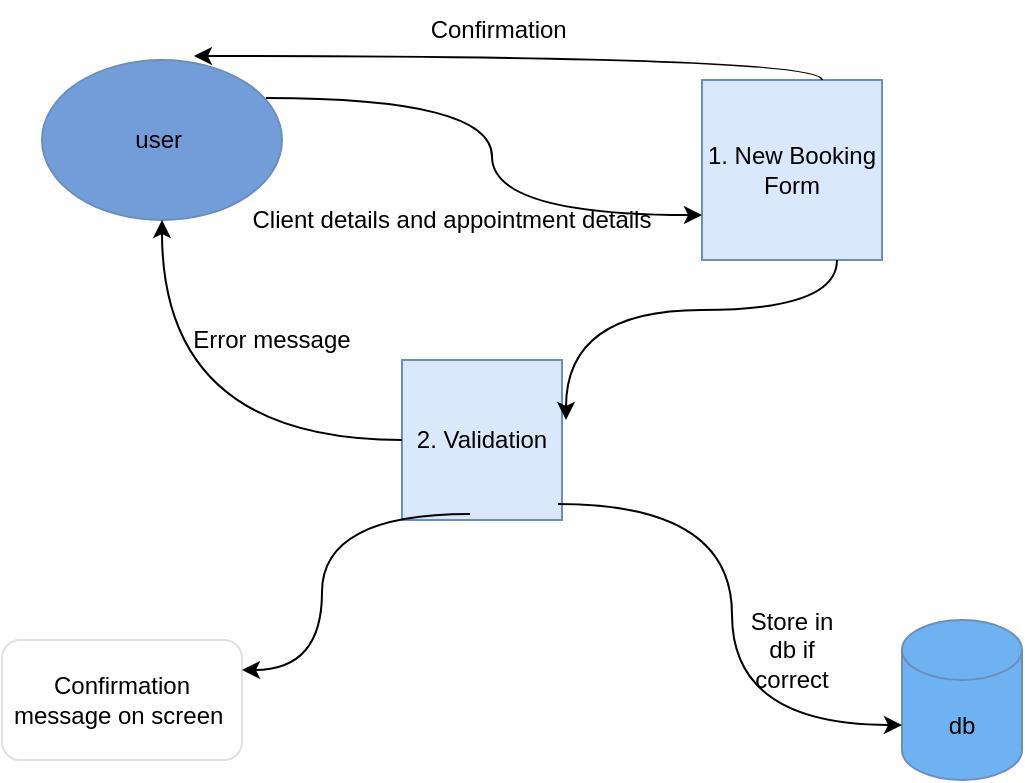 <mxfile version="26.0.11">
  <diagram name="Page-1" id="MQIIFP9xnroCeHsiHnaC">
    <mxGraphModel dx="794" dy="412" grid="1" gridSize="10" guides="1" tooltips="1" connect="1" arrows="1" fold="1" page="1" pageScale="1" pageWidth="827" pageHeight="1169" math="0" shadow="0">
      <root>
        <mxCell id="0" />
        <mxCell id="1" parent="0" />
        <mxCell id="t49IodBB0YmtrTX4iaS2-1" value="1. New Booking Form" style="whiteSpace=wrap;html=1;aspect=fixed;fillColor=#dae8fc;strokeColor=#6c8ebf;" parent="1" vertex="1">
          <mxGeometry x="480" y="160" width="90" height="90" as="geometry" />
        </mxCell>
        <mxCell id="t49IodBB0YmtrTX4iaS2-2" value="2. Validation" style="whiteSpace=wrap;html=1;aspect=fixed;fillColor=#dae8fc;strokeColor=#6c8ebf;" parent="1" vertex="1">
          <mxGeometry x="330" y="300" width="80" height="80" as="geometry" />
        </mxCell>
        <mxCell id="t49IodBB0YmtrTX4iaS2-3" value="db" style="shape=cylinder3;whiteSpace=wrap;html=1;boundedLbl=1;backgroundOutline=1;size=15;fillColor=light-dark(#6eb2f2, #1d293b);strokeColor=#6c8ebf;" parent="1" vertex="1">
          <mxGeometry x="580" y="430" width="60" height="80" as="geometry" />
        </mxCell>
        <mxCell id="t49IodBB0YmtrTX4iaS2-4" value="user&amp;nbsp;" style="ellipse;whiteSpace=wrap;html=1;fillColor=light-dark(#739dd9, #1d293b);strokeColor=#6c8ebf;" parent="1" vertex="1">
          <mxGeometry x="150" y="150" width="120" height="80" as="geometry" />
        </mxCell>
        <mxCell id="t49IodBB0YmtrTX4iaS2-5" value="" style="curved=1;endArrow=classic;html=1;rounded=0;exitX=0.933;exitY=0.238;exitDx=0;exitDy=0;exitPerimeter=0;edgeStyle=orthogonalEdgeStyle;entryX=0;entryY=0.75;entryDx=0;entryDy=0;" parent="1" source="t49IodBB0YmtrTX4iaS2-4" target="t49IodBB0YmtrTX4iaS2-1" edge="1">
          <mxGeometry width="50" height="50" relative="1" as="geometry">
            <mxPoint x="300" y="160" as="sourcePoint" />
            <mxPoint x="480" y="222" as="targetPoint" />
          </mxGeometry>
        </mxCell>
        <mxCell id="t49IodBB0YmtrTX4iaS2-6" value="" style="curved=1;endArrow=classic;html=1;rounded=0;exitX=0.75;exitY=1;exitDx=0;exitDy=0;entryX=1.025;entryY=0.375;entryDx=0;entryDy=0;entryPerimeter=0;edgeStyle=orthogonalEdgeStyle;" parent="1" source="t49IodBB0YmtrTX4iaS2-1" target="t49IodBB0YmtrTX4iaS2-2" edge="1">
          <mxGeometry width="50" height="50" relative="1" as="geometry">
            <mxPoint x="480" y="320" as="sourcePoint" />
            <mxPoint x="530" y="270" as="targetPoint" />
          </mxGeometry>
        </mxCell>
        <mxCell id="t49IodBB0YmtrTX4iaS2-9" value="" style="endArrow=classic;html=1;rounded=0;entryX=0;entryY=0;entryDx=0;entryDy=52.5;entryPerimeter=0;exitX=0.975;exitY=0.9;exitDx=0;exitDy=0;exitPerimeter=0;edgeStyle=orthogonalEdgeStyle;elbow=vertical;curved=1;" parent="1" source="t49IodBB0YmtrTX4iaS2-2" target="t49IodBB0YmtrTX4iaS2-3" edge="1">
          <mxGeometry width="50" height="50" relative="1" as="geometry">
            <mxPoint x="440" y="390" as="sourcePoint" />
            <mxPoint x="490" y="340" as="targetPoint" />
          </mxGeometry>
        </mxCell>
        <mxCell id="t49IodBB0YmtrTX4iaS2-10" value="" style="curved=1;endArrow=classic;html=1;rounded=0;exitX=0.667;exitY=0;exitDx=0;exitDy=0;exitPerimeter=0;entryX=0.633;entryY=-0.025;entryDx=0;entryDy=0;entryPerimeter=0;edgeStyle=orthogonalEdgeStyle;" parent="1" source="t49IodBB0YmtrTX4iaS2-1" target="t49IodBB0YmtrTX4iaS2-4" edge="1">
          <mxGeometry width="50" height="50" relative="1" as="geometry">
            <mxPoint x="580" y="110" as="sourcePoint" />
            <mxPoint x="630" y="60" as="targetPoint" />
          </mxGeometry>
        </mxCell>
        <mxCell id="t49IodBB0YmtrTX4iaS2-11" value="Confirmation message on screen&amp;nbsp;" style="rounded=1;whiteSpace=wrap;html=1;fillColor=#FFFFFF;strokeColor=light-dark(#dee0e3, #5c79a3);" parent="1" vertex="1">
          <mxGeometry x="130" y="440" width="120" height="60" as="geometry" />
        </mxCell>
        <mxCell id="t49IodBB0YmtrTX4iaS2-12" value="" style="curved=1;endArrow=classic;html=1;rounded=0;entryX=1;entryY=0.25;entryDx=0;entryDy=0;exitX=0.425;exitY=0.963;exitDx=0;exitDy=0;exitPerimeter=0;edgeStyle=orthogonalEdgeStyle;" parent="1" source="t49IodBB0YmtrTX4iaS2-2" target="t49IodBB0YmtrTX4iaS2-11" edge="1">
          <mxGeometry width="50" height="50" relative="1" as="geometry">
            <mxPoint x="340" y="470" as="sourcePoint" />
            <mxPoint x="380" y="420" as="targetPoint" />
          </mxGeometry>
        </mxCell>
        <mxCell id="t49IodBB0YmtrTX4iaS2-13" value="Client details and appointment details" style="text;html=1;align=center;verticalAlign=middle;whiteSpace=wrap;rounded=0;" parent="1" vertex="1">
          <mxGeometry x="250" y="210" width="210" height="40" as="geometry" />
        </mxCell>
        <mxCell id="t49IodBB0YmtrTX4iaS2-14" value="Confirmation&amp;nbsp;" style="text;html=1;align=center;verticalAlign=middle;whiteSpace=wrap;rounded=0;" parent="1" vertex="1">
          <mxGeometry x="350" y="120" width="60" height="30" as="geometry" />
        </mxCell>
        <mxCell id="t49IodBB0YmtrTX4iaS2-15" value="" style="curved=1;endArrow=classic;html=1;rounded=0;exitX=0;exitY=0.5;exitDx=0;exitDy=0;edgeStyle=orthogonalEdgeStyle;" parent="1" source="t49IodBB0YmtrTX4iaS2-2" target="t49IodBB0YmtrTX4iaS2-4" edge="1">
          <mxGeometry width="50" height="50" relative="1" as="geometry">
            <mxPoint x="390" y="430" as="sourcePoint" />
            <mxPoint x="440" y="380" as="targetPoint" />
          </mxGeometry>
        </mxCell>
        <mxCell id="t49IodBB0YmtrTX4iaS2-16" value="Error message" style="text;html=1;align=center;verticalAlign=middle;whiteSpace=wrap;rounded=0;" parent="1" vertex="1">
          <mxGeometry x="220" y="270" width="90" height="40" as="geometry" />
        </mxCell>
        <mxCell id="t49IodBB0YmtrTX4iaS2-17" value="Store in db if correct" style="text;html=1;align=center;verticalAlign=middle;whiteSpace=wrap;rounded=0;" parent="1" vertex="1">
          <mxGeometry x="495" y="430" width="60" height="30" as="geometry" />
        </mxCell>
      </root>
    </mxGraphModel>
  </diagram>
</mxfile>
